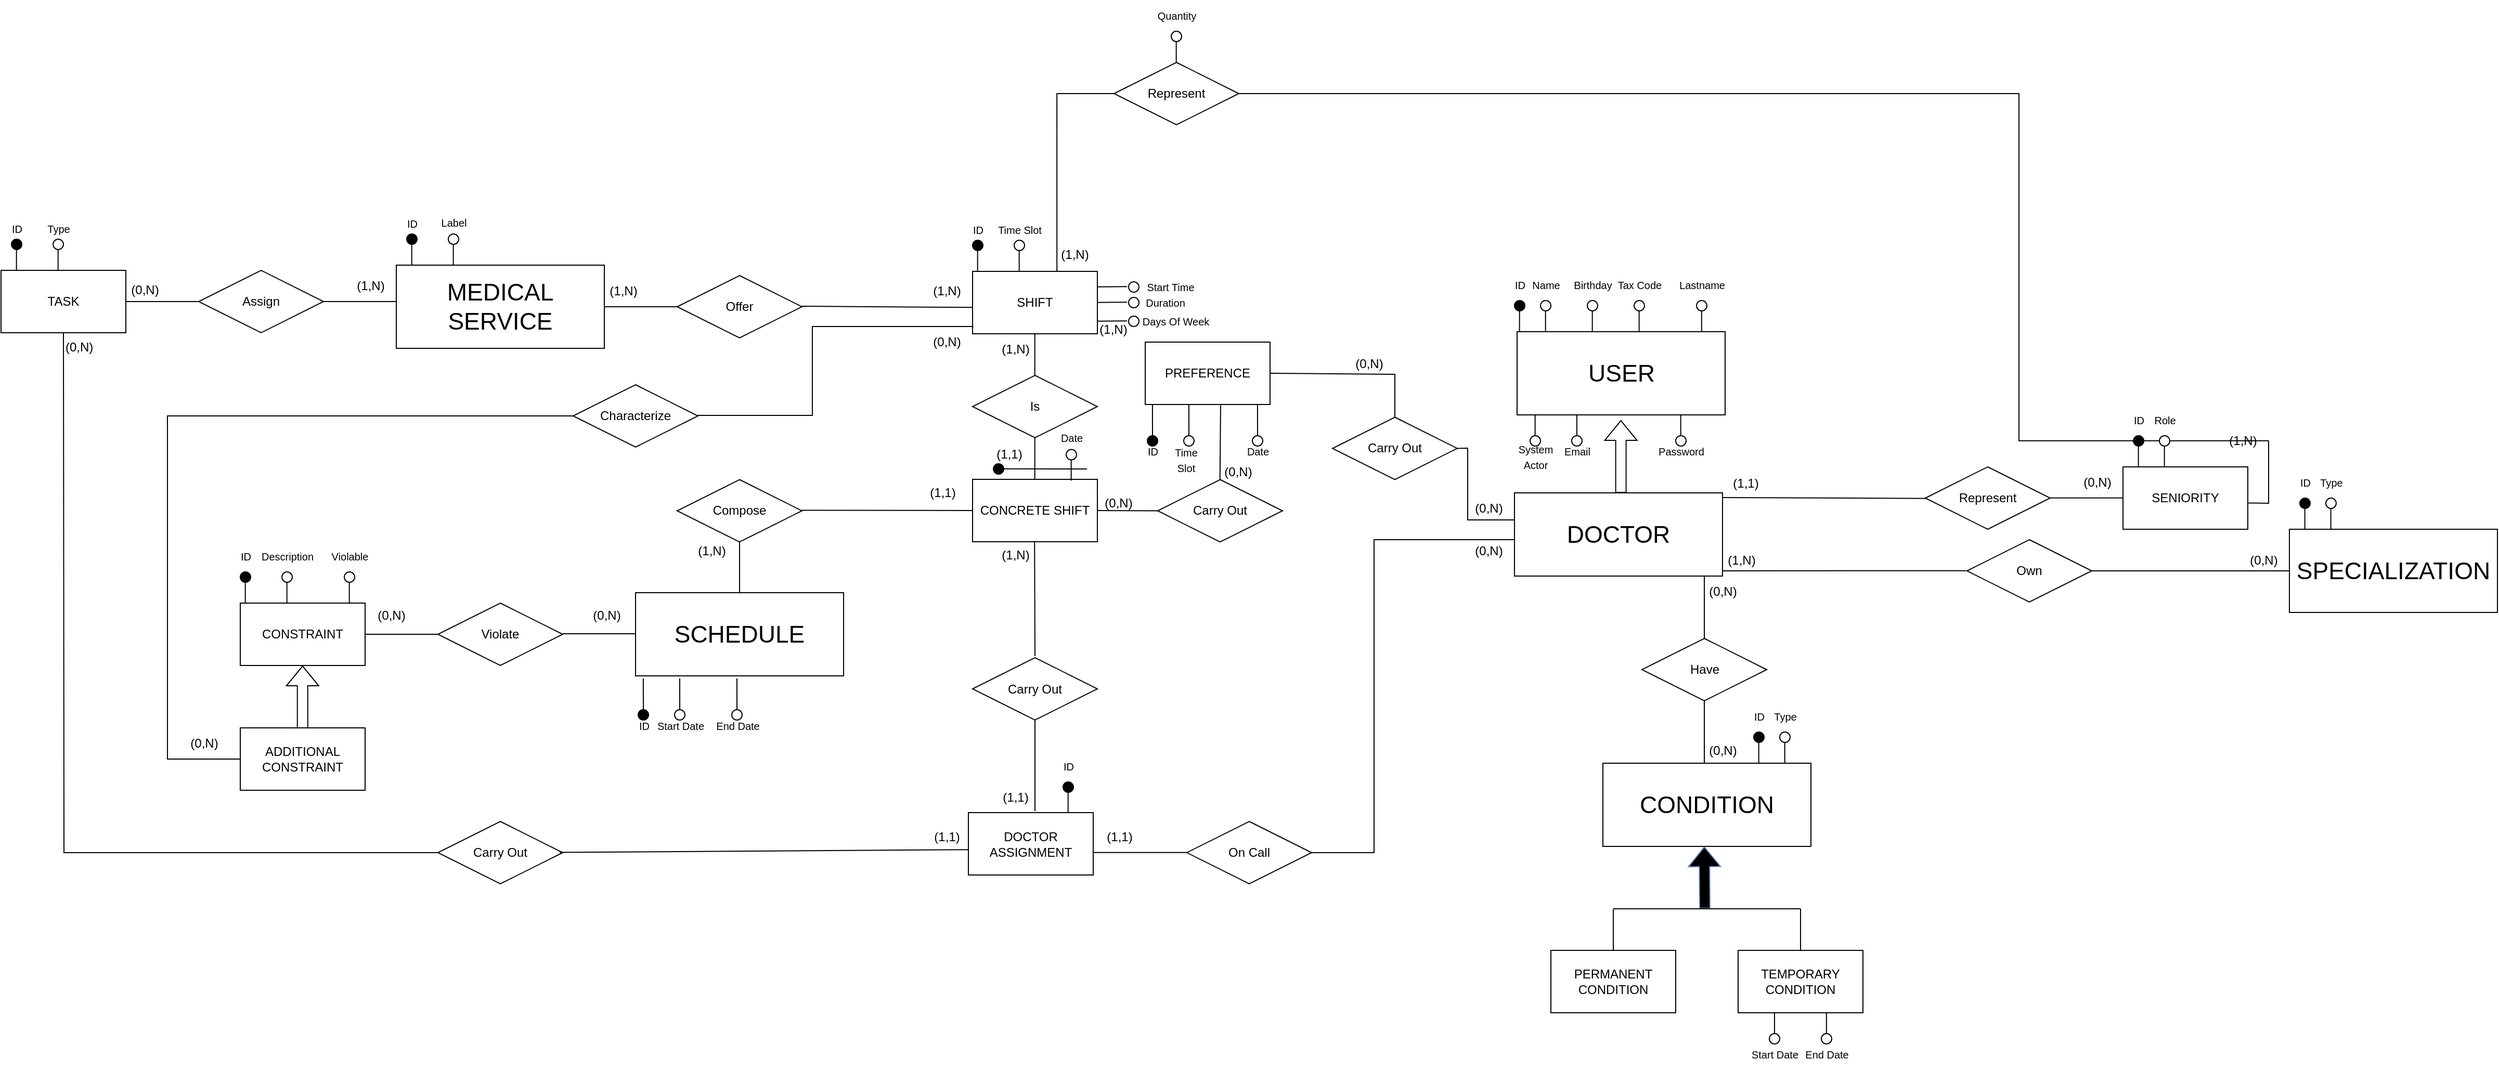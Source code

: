<mxfile version="22.1.11" type="device">
  <diagram id="R2lEEEUBdFMjLlhIrx00" name="Page-1">
    <mxGraphModel dx="2959" dy="664" grid="1" gridSize="10" guides="1" tooltips="1" connect="1" arrows="1" fold="1" page="1" pageScale="1" pageWidth="850" pageHeight="1100" math="0" shadow="0" extFonts="Permanent Marker^https://fonts.googleapis.com/css?family=Permanent+Marker">
      <root>
        <mxCell id="0" />
        <mxCell id="1" parent="0" />
        <mxCell id="GyqNB_QGZYDhcR1YfQ0c-1" value="&lt;font style=&quot;font-size: 23px;&quot;&gt;DOCTOR&lt;/font&gt;" style="whiteSpace=wrap;html=1;align=center;" parent="1" vertex="1">
          <mxGeometry x="-215" y="494" width="200" height="80" as="geometry" />
        </mxCell>
        <mxCell id="PNv33rmoJmEbJsV9aE_i-12" value="&lt;font style=&quot;font-size: 10px;&quot;&gt;Name&lt;br&gt;&lt;/font&gt;" style="text;html=1;align=center;verticalAlign=middle;resizable=0;points=[];autosize=1;strokeColor=none;fillColor=none;" parent="1" vertex="1">
          <mxGeometry x="-210" y="279" width="50" height="30" as="geometry" />
        </mxCell>
        <mxCell id="PNv33rmoJmEbJsV9aE_i-19" value="" style="shape=flexArrow;endArrow=classic;html=1;rounded=0;labelBackgroundColor=#000000;fillColor=#FFFFFF;strokeColor=#000000;" parent="1" edge="1">
          <mxGeometry width="50" height="50" relative="1" as="geometry">
            <mxPoint x="-112.7" y="494" as="sourcePoint" />
            <mxPoint x="-112.7" y="424" as="targetPoint" />
          </mxGeometry>
        </mxCell>
        <mxCell id="PNv33rmoJmEbJsV9aE_i-28" value="" style="endArrow=none;html=1;rounded=0;entryX=-0.006;entryY=0.498;entryDx=0;entryDy=0;entryPerimeter=0;" parent="1" target="PNv33rmoJmEbJsV9aE_i-29" edge="1">
          <mxGeometry width="50" height="50" relative="1" as="geometry">
            <mxPoint x="-15" y="568.95" as="sourcePoint" />
            <mxPoint x="50" y="568.95" as="targetPoint" />
          </mxGeometry>
        </mxCell>
        <mxCell id="PNv33rmoJmEbJsV9aE_i-29" value="Own" style="shape=rhombus;perimeter=rhombusPerimeter;whiteSpace=wrap;html=1;align=center;" parent="1" vertex="1">
          <mxGeometry x="220" y="539" width="120" height="60" as="geometry" />
        </mxCell>
        <mxCell id="PNv33rmoJmEbJsV9aE_i-30" value="" style="endArrow=none;html=1;rounded=0;" parent="1" edge="1">
          <mxGeometry width="50" height="50" relative="1" as="geometry">
            <mxPoint x="340" y="569" as="sourcePoint" />
            <mxPoint x="530" y="569" as="targetPoint" />
          </mxGeometry>
        </mxCell>
        <mxCell id="PNv33rmoJmEbJsV9aE_i-31" value="&lt;font style=&quot;font-size: 23px;&quot;&gt;SPECIALIZATION&lt;/font&gt;" style="whiteSpace=wrap;html=1;align=center;" parent="1" vertex="1">
          <mxGeometry x="530" y="529" width="200" height="80" as="geometry" />
        </mxCell>
        <mxCell id="PNv33rmoJmEbJsV9aE_i-32" value="(1,N)" style="text;html=1;align=center;verticalAlign=middle;resizable=0;points=[];autosize=1;strokeColor=none;fillColor=none;" parent="1" vertex="1">
          <mxGeometry x="-22.5" y="544" width="50" height="30" as="geometry" />
        </mxCell>
        <mxCell id="PNv33rmoJmEbJsV9aE_i-33" value="(0,N)" style="text;html=1;align=center;verticalAlign=middle;resizable=0;points=[];autosize=1;strokeColor=none;fillColor=none;" parent="1" vertex="1">
          <mxGeometry x="480" y="544" width="50" height="30" as="geometry" />
        </mxCell>
        <mxCell id="PNv33rmoJmEbJsV9aE_i-34" value="TASK" style="rounded=0;whiteSpace=wrap;html=1;" parent="1" vertex="1">
          <mxGeometry x="-1670" y="280" width="120" height="60" as="geometry" />
        </mxCell>
        <mxCell id="PNv33rmoJmEbJsV9aE_i-65" value="CONCRETE SHIFT" style="rounded=0;whiteSpace=wrap;html=1;" parent="1" vertex="1">
          <mxGeometry x="-736" y="481" width="120" height="60" as="geometry" />
        </mxCell>
        <mxCell id="PNv33rmoJmEbJsV9aE_i-66" value="&lt;font style=&quot;font-size: 23px;&quot;&gt;MEDICAL SERVICE&lt;/font&gt;" style="whiteSpace=wrap;html=1;align=center;" parent="1" vertex="1">
          <mxGeometry x="-1290" y="275" width="200" height="80" as="geometry" />
        </mxCell>
        <mxCell id="PNv33rmoJmEbJsV9aE_i-67" value="" style="endArrow=none;html=1;rounded=0;" parent="1" edge="1">
          <mxGeometry width="50" height="50" relative="1" as="geometry">
            <mxPoint x="-676.14" y="341" as="sourcePoint" />
            <mxPoint x="-676.14" y="381" as="targetPoint" />
          </mxGeometry>
        </mxCell>
        <mxCell id="PNv33rmoJmEbJsV9aE_i-68" value="Is" style="shape=rhombus;perimeter=rhombusPerimeter;whiteSpace=wrap;html=1;align=center;" parent="1" vertex="1">
          <mxGeometry x="-736" y="381" width="120" height="60" as="geometry" />
        </mxCell>
        <mxCell id="PNv33rmoJmEbJsV9aE_i-69" value="" style="endArrow=none;html=1;rounded=0;" parent="1" edge="1">
          <mxGeometry width="50" height="50" relative="1" as="geometry">
            <mxPoint x="-676.14" y="441" as="sourcePoint" />
            <mxPoint x="-676.14" y="481" as="targetPoint" />
          </mxGeometry>
        </mxCell>
        <mxCell id="PNv33rmoJmEbJsV9aE_i-70" value="" style="ellipse;whiteSpace=wrap;html=1;aspect=fixed;fillColor=#000000;" parent="1" vertex="1">
          <mxGeometry x="-716" y="466" width="10" height="10" as="geometry" />
        </mxCell>
        <mxCell id="PNv33rmoJmEbJsV9aE_i-71" value="" style="endArrow=none;html=1;rounded=0;" parent="1" edge="1">
          <mxGeometry width="50" height="50" relative="1" as="geometry">
            <mxPoint x="-706" y="470.88" as="sourcePoint" />
            <mxPoint x="-626" y="471" as="targetPoint" />
          </mxGeometry>
        </mxCell>
        <mxCell id="PNv33rmoJmEbJsV9aE_i-72" value="(1,N)" style="text;html=1;align=center;verticalAlign=middle;resizable=0;points=[];autosize=1;strokeColor=none;fillColor=none;" parent="1" vertex="1">
          <mxGeometry x="-720" y="341" width="50" height="30" as="geometry" />
        </mxCell>
        <mxCell id="PNv33rmoJmEbJsV9aE_i-73" value="(1,1)" style="text;html=1;align=center;verticalAlign=middle;resizable=0;points=[];autosize=1;strokeColor=none;fillColor=none;" parent="1" vertex="1">
          <mxGeometry x="-726" y="442.25" width="50" height="30" as="geometry" />
        </mxCell>
        <mxCell id="PNv33rmoJmEbJsV9aE_i-76" value="Offer" style="shape=rhombus;perimeter=rhombusPerimeter;whiteSpace=wrap;html=1;align=center;" parent="1" vertex="1">
          <mxGeometry x="-1020" y="285" width="120" height="60" as="geometry" />
        </mxCell>
        <mxCell id="PNv33rmoJmEbJsV9aE_i-80" value="SHIFT" style="rounded=0;whiteSpace=wrap;html=1;" parent="1" vertex="1">
          <mxGeometry x="-736" y="281" width="120" height="60" as="geometry" />
        </mxCell>
        <mxCell id="PNv33rmoJmEbJsV9aE_i-99" value="(1,N)" style="text;html=1;align=center;verticalAlign=middle;resizable=0;points=[];autosize=1;strokeColor=none;fillColor=none;" parent="1" vertex="1">
          <mxGeometry x="-663" y="250" width="50" height="30" as="geometry" />
        </mxCell>
        <mxCell id="A-pq6QIkf452v8GSobeY-7" value="" style="shape=flexArrow;endArrow=classic;html=1;rounded=0;labelBackgroundColor=#000000;fillColor=#000000;strokeColor=#6c8ebf;" parent="1" edge="1">
          <mxGeometry width="50" height="50" relative="1" as="geometry">
            <mxPoint x="-32" y="894" as="sourcePoint" />
            <mxPoint x="-32.5" y="834" as="targetPoint" />
          </mxGeometry>
        </mxCell>
        <mxCell id="A-pq6QIkf452v8GSobeY-8" value="" style="endArrow=none;html=1;rounded=0;" parent="1" edge="1">
          <mxGeometry width="50" height="50" relative="1" as="geometry">
            <mxPoint x="60" y="894" as="sourcePoint" />
            <mxPoint x="-120" y="894" as="targetPoint" />
          </mxGeometry>
        </mxCell>
        <mxCell id="A-pq6QIkf452v8GSobeY-9" value="" style="endArrow=none;html=1;rounded=0;" parent="1" edge="1">
          <mxGeometry width="50" height="50" relative="1" as="geometry">
            <mxPoint x="60" y="894" as="sourcePoint" />
            <mxPoint x="60" y="934" as="targetPoint" />
          </mxGeometry>
        </mxCell>
        <mxCell id="A-pq6QIkf452v8GSobeY-10" value="" style="endArrow=none;html=1;rounded=0;entryX=0;entryY=0.5;entryDx=0;entryDy=0;" parent="1" edge="1">
          <mxGeometry width="50" height="50" relative="1" as="geometry">
            <mxPoint x="-120" y="934" as="sourcePoint" />
            <mxPoint x="-120" y="894.33" as="targetPoint" />
          </mxGeometry>
        </mxCell>
        <mxCell id="A-pq6QIkf452v8GSobeY-11" value="PERMANENT CONDITION" style="rounded=0;whiteSpace=wrap;html=1;" parent="1" vertex="1">
          <mxGeometry x="-180" y="934" width="120" height="60" as="geometry" />
        </mxCell>
        <mxCell id="A-pq6QIkf452v8GSobeY-12" value="TEMPORARY CONDITION" style="rounded=0;whiteSpace=wrap;html=1;" parent="1" vertex="1">
          <mxGeometry y="934" width="120" height="60" as="geometry" />
        </mxCell>
        <mxCell id="A-pq6QIkf452v8GSobeY-13" value="" style="ellipse;whiteSpace=wrap;html=1;aspect=fixed;fillColor=#000000;" parent="1" vertex="1">
          <mxGeometry x="-736" y="251" width="10" height="10" as="geometry" />
        </mxCell>
        <mxCell id="A-pq6QIkf452v8GSobeY-14" value="" style="endArrow=none;html=1;rounded=0;" parent="1" edge="1">
          <mxGeometry width="50" height="50" relative="1" as="geometry">
            <mxPoint x="-731.17" y="281" as="sourcePoint" />
            <mxPoint x="-731.17" y="261" as="targetPoint" />
          </mxGeometry>
        </mxCell>
        <mxCell id="A-pq6QIkf452v8GSobeY-15" value="&lt;font style=&quot;font-size: 10px;&quot;&gt;ID&lt;/font&gt;" style="text;html=1;align=center;verticalAlign=middle;resizable=0;points=[];autosize=1;strokeColor=none;fillColor=none;" parent="1" vertex="1">
          <mxGeometry x="-746" y="226" width="30" height="30" as="geometry" />
        </mxCell>
        <mxCell id="A-pq6QIkf452v8GSobeY-16" value="" style="ellipse;whiteSpace=wrap;html=1;aspect=fixed;fillColor=#FFFFFF;" parent="1" vertex="1">
          <mxGeometry x="-696" y="251" width="10" height="10" as="geometry" />
        </mxCell>
        <mxCell id="A-pq6QIkf452v8GSobeY-17" value="" style="endArrow=none;html=1;rounded=0;" parent="1" edge="1">
          <mxGeometry width="50" height="50" relative="1" as="geometry">
            <mxPoint x="-691.17" y="281" as="sourcePoint" />
            <mxPoint x="-691.17" y="261" as="targetPoint" />
          </mxGeometry>
        </mxCell>
        <mxCell id="A-pq6QIkf452v8GSobeY-18" value="&lt;font style=&quot;font-size: 10px;&quot;&gt;Time Slot&lt;/font&gt;" style="text;html=1;align=center;verticalAlign=middle;resizable=0;points=[];autosize=1;strokeColor=none;fillColor=none;" parent="1" vertex="1">
          <mxGeometry x="-726" y="226" width="70" height="30" as="geometry" />
        </mxCell>
        <mxCell id="A-pq6QIkf452v8GSobeY-22" value="" style="ellipse;whiteSpace=wrap;html=1;aspect=fixed;fillColor=#FFFFFF;" parent="1" vertex="1">
          <mxGeometry x="-586" y="291" width="10" height="10" as="geometry" />
        </mxCell>
        <mxCell id="A-pq6QIkf452v8GSobeY-23" value="" style="endArrow=none;html=1;rounded=0;exitX=-0.14;exitY=0.464;exitDx=0;exitDy=0;exitPerimeter=0;" parent="1" source="A-pq6QIkf452v8GSobeY-22" edge="1">
          <mxGeometry width="50" height="50" relative="1" as="geometry">
            <mxPoint x="-591.17" y="295.92" as="sourcePoint" />
            <mxPoint x="-616" y="295.92" as="targetPoint" />
          </mxGeometry>
        </mxCell>
        <mxCell id="A-pq6QIkf452v8GSobeY-24" value="&lt;font style=&quot;font-size: 10px;&quot;&gt;Start Time&lt;/font&gt;" style="text;html=1;align=center;verticalAlign=middle;resizable=0;points=[];autosize=1;strokeColor=none;fillColor=none;" parent="1" vertex="1">
          <mxGeometry x="-581" y="281" width="70" height="30" as="geometry" />
        </mxCell>
        <mxCell id="A-pq6QIkf452v8GSobeY-25" value="" style="ellipse;whiteSpace=wrap;html=1;aspect=fixed;fillColor=#FFFFFF;" parent="1" vertex="1">
          <mxGeometry x="-586" y="306" width="10" height="10" as="geometry" />
        </mxCell>
        <mxCell id="A-pq6QIkf452v8GSobeY-26" value="" style="endArrow=none;html=1;rounded=0;exitX=-0.14;exitY=0.464;exitDx=0;exitDy=0;exitPerimeter=0;" parent="1" source="A-pq6QIkf452v8GSobeY-25" edge="1">
          <mxGeometry width="50" height="50" relative="1" as="geometry">
            <mxPoint x="-591.17" y="310.92" as="sourcePoint" />
            <mxPoint x="-616" y="310.92" as="targetPoint" />
          </mxGeometry>
        </mxCell>
        <mxCell id="A-pq6QIkf452v8GSobeY-27" value="&lt;font style=&quot;font-size: 10px;&quot;&gt;Duration&lt;/font&gt;" style="text;html=1;align=center;verticalAlign=middle;resizable=0;points=[];autosize=1;strokeColor=none;fillColor=none;" parent="1" vertex="1">
          <mxGeometry x="-581" y="296" width="60" height="30" as="geometry" />
        </mxCell>
        <mxCell id="A-pq6QIkf452v8GSobeY-31" value="Assign" style="shape=rhombus;perimeter=rhombusPerimeter;whiteSpace=wrap;html=1;align=center;" parent="1" vertex="1">
          <mxGeometry x="-1480" y="280" width="120" height="60" as="geometry" />
        </mxCell>
        <mxCell id="A-pq6QIkf452v8GSobeY-35" value="Represent" style="shape=rhombus;perimeter=rhombusPerimeter;whiteSpace=wrap;html=1;align=center;" parent="1" vertex="1">
          <mxGeometry x="180" y="469" width="120" height="60" as="geometry" />
        </mxCell>
        <mxCell id="A-pq6QIkf452v8GSobeY-36" value="" style="endArrow=none;html=1;rounded=0;" parent="1" edge="1">
          <mxGeometry width="50" height="50" relative="1" as="geometry">
            <mxPoint x="370" y="498.89" as="sourcePoint" />
            <mxPoint x="300" y="498.89" as="targetPoint" />
          </mxGeometry>
        </mxCell>
        <mxCell id="A-pq6QIkf452v8GSobeY-37" value="SENIORITY" style="rounded=0;whiteSpace=wrap;html=1;" parent="1" vertex="1">
          <mxGeometry x="370" y="469" width="120" height="60" as="geometry" />
        </mxCell>
        <mxCell id="A-pq6QIkf452v8GSobeY-38" value="(0,N)" style="text;html=1;align=center;verticalAlign=middle;resizable=0;points=[];autosize=1;strokeColor=none;fillColor=none;" parent="1" vertex="1">
          <mxGeometry x="320" y="469" width="50" height="30" as="geometry" />
        </mxCell>
        <mxCell id="A-pq6QIkf452v8GSobeY-48" value="Represent" style="shape=rhombus;perimeter=rhombusPerimeter;whiteSpace=wrap;html=1;align=center;" parent="1" vertex="1">
          <mxGeometry x="-600" y="80" width="120" height="60" as="geometry" />
        </mxCell>
        <mxCell id="A-pq6QIkf452v8GSobeY-50" value="" style="endArrow=none;html=1;rounded=0;edgeStyle=orthogonalEdgeStyle;entryX=1;entryY=0.5;entryDx=0;entryDy=0;exitX=1.005;exitY=0.495;exitDx=0;exitDy=0;exitPerimeter=0;" parent="1" source="gHW1C3FPwp_I2h7TOFUt-7" edge="1">
          <mxGeometry width="50" height="50" relative="1" as="geometry">
            <mxPoint x="250.6" y="479.7" as="sourcePoint" />
            <mxPoint x="-480" y="110.01" as="targetPoint" />
            <Array as="points">
              <mxPoint x="270" y="110" />
            </Array>
          </mxGeometry>
        </mxCell>
        <mxCell id="A-pq6QIkf452v8GSobeY-52" value="(1,N)" style="text;html=1;align=center;verticalAlign=middle;resizable=0;points=[];autosize=1;strokeColor=none;fillColor=none;" parent="1" vertex="1">
          <mxGeometry x="-786" y="285" width="50" height="30" as="geometry" />
        </mxCell>
        <mxCell id="A-pq6QIkf452v8GSobeY-53" value="" style="ellipse;whiteSpace=wrap;html=1;aspect=fixed;fillColor=#FFFFFF;" parent="1" vertex="1">
          <mxGeometry x="-545" y="50" width="10" height="10" as="geometry" />
        </mxCell>
        <mxCell id="A-pq6QIkf452v8GSobeY-54" value="" style="endArrow=none;html=1;rounded=0;" parent="1" edge="1">
          <mxGeometry width="50" height="50" relative="1" as="geometry">
            <mxPoint x="-540.17" y="80" as="sourcePoint" />
            <mxPoint x="-540.17" y="60" as="targetPoint" />
          </mxGeometry>
        </mxCell>
        <mxCell id="A-pq6QIkf452v8GSobeY-55" value="&lt;span style=&quot;font-size: 10px;&quot;&gt;Quantity&lt;/span&gt;" style="text;html=1;align=center;verticalAlign=middle;resizable=0;points=[];autosize=1;strokeColor=none;fillColor=none;" parent="1" vertex="1">
          <mxGeometry x="-570" y="20" width="60" height="30" as="geometry" />
        </mxCell>
        <mxCell id="A-pq6QIkf452v8GSobeY-56" value="" style="ellipse;whiteSpace=wrap;html=1;aspect=fixed;fillColor=#FFFFFF;" parent="1" vertex="1">
          <mxGeometry x="-586" y="324" width="10" height="10" as="geometry" />
        </mxCell>
        <mxCell id="A-pq6QIkf452v8GSobeY-57" value="" style="endArrow=none;html=1;rounded=0;exitX=-0.14;exitY=0.464;exitDx=0;exitDy=0;exitPerimeter=0;" parent="1" source="A-pq6QIkf452v8GSobeY-56" edge="1">
          <mxGeometry width="50" height="50" relative="1" as="geometry">
            <mxPoint x="-591.17" y="328.92" as="sourcePoint" />
            <mxPoint x="-616" y="328.92" as="targetPoint" />
          </mxGeometry>
        </mxCell>
        <mxCell id="A-pq6QIkf452v8GSobeY-58" value="&lt;font style=&quot;font-size: 10px;&quot;&gt;Days Of Week&lt;/font&gt;" style="text;html=1;align=center;verticalAlign=middle;resizable=0;points=[];autosize=1;strokeColor=none;fillColor=none;" parent="1" vertex="1">
          <mxGeometry x="-586" y="314" width="90" height="30" as="geometry" />
        </mxCell>
        <mxCell id="A-pq6QIkf452v8GSobeY-73" value="&lt;font style=&quot;font-size: 23px;&quot;&gt;CONDITION&lt;/font&gt;" style="whiteSpace=wrap;html=1;align=center;" parent="1" vertex="1">
          <mxGeometry x="-130" y="754" width="200" height="80" as="geometry" />
        </mxCell>
        <mxCell id="A-pq6QIkf452v8GSobeY-75" value="" style="ellipse;whiteSpace=wrap;html=1;aspect=fixed;fillColor=#FFFFFF;" parent="1" vertex="1">
          <mxGeometry x="30" y="1014" width="10" height="10" as="geometry" />
        </mxCell>
        <mxCell id="A-pq6QIkf452v8GSobeY-76" value="" style="endArrow=none;html=1;rounded=0;" parent="1" edge="1">
          <mxGeometry width="50" height="50" relative="1" as="geometry">
            <mxPoint x="35.0" y="1014" as="sourcePoint" />
            <mxPoint x="35.0" y="994" as="targetPoint" />
          </mxGeometry>
        </mxCell>
        <mxCell id="A-pq6QIkf452v8GSobeY-77" value="&lt;font style=&quot;font-size: 10px;&quot;&gt;Start Date&lt;/font&gt;" style="text;html=1;align=center;verticalAlign=middle;resizable=0;points=[];autosize=1;strokeColor=none;fillColor=none;" parent="1" vertex="1">
          <mxGeometry y="1019" width="70" height="30" as="geometry" />
        </mxCell>
        <mxCell id="A-pq6QIkf452v8GSobeY-78" value="" style="ellipse;whiteSpace=wrap;html=1;aspect=fixed;fillColor=#FFFFFF;" parent="1" vertex="1">
          <mxGeometry x="80" y="1014" width="10" height="10" as="geometry" />
        </mxCell>
        <mxCell id="A-pq6QIkf452v8GSobeY-79" value="" style="endArrow=none;html=1;rounded=0;" parent="1" edge="1">
          <mxGeometry width="50" height="50" relative="1" as="geometry">
            <mxPoint x="84.92" y="1014" as="sourcePoint" />
            <mxPoint x="84.92" y="994" as="targetPoint" />
          </mxGeometry>
        </mxCell>
        <mxCell id="A-pq6QIkf452v8GSobeY-80" value="&lt;span style=&quot;font-size: 10px;&quot;&gt;End Date&lt;br&gt;&lt;/span&gt;" style="text;html=1;align=center;verticalAlign=middle;resizable=0;points=[];autosize=1;strokeColor=none;fillColor=none;" parent="1" vertex="1">
          <mxGeometry x="50" y="1019" width="70" height="30" as="geometry" />
        </mxCell>
        <mxCell id="HNxKLIjDbpaVr-Jhb6Nx-2" value="&lt;font style=&quot;font-size: 23px;&quot;&gt;USER&lt;/font&gt;" style="whiteSpace=wrap;html=1;align=center;" parent="1" vertex="1">
          <mxGeometry x="-212.5" y="339" width="200" height="80" as="geometry" />
        </mxCell>
        <mxCell id="HNxKLIjDbpaVr-Jhb6Nx-3" value="" style="ellipse;whiteSpace=wrap;html=1;aspect=fixed;fillColor=#000000;" parent="1" vertex="1">
          <mxGeometry x="-215" y="309" width="10" height="10" as="geometry" />
        </mxCell>
        <mxCell id="HNxKLIjDbpaVr-Jhb6Nx-4" value="" style="endArrow=none;html=1;rounded=0;" parent="1" edge="1">
          <mxGeometry width="50" height="50" relative="1" as="geometry">
            <mxPoint x="-210.17" y="339" as="sourcePoint" />
            <mxPoint x="-210.17" y="319" as="targetPoint" />
          </mxGeometry>
        </mxCell>
        <mxCell id="HNxKLIjDbpaVr-Jhb6Nx-5" value="" style="ellipse;whiteSpace=wrap;html=1;aspect=fixed;fillColor=#FFFFFF;" parent="1" vertex="1">
          <mxGeometry x="-190" y="309" width="10" height="10" as="geometry" />
        </mxCell>
        <mxCell id="HNxKLIjDbpaVr-Jhb6Nx-6" value="" style="endArrow=none;html=1;rounded=0;" parent="1" edge="1">
          <mxGeometry width="50" height="50" relative="1" as="geometry">
            <mxPoint x="-185.17" y="339" as="sourcePoint" />
            <mxPoint x="-185.17" y="319" as="targetPoint" />
          </mxGeometry>
        </mxCell>
        <mxCell id="HNxKLIjDbpaVr-Jhb6Nx-7" value="" style="ellipse;whiteSpace=wrap;html=1;aspect=fixed;fillColor=#FFFFFF;" parent="1" vertex="1">
          <mxGeometry x="-40" y="309" width="10" height="10" as="geometry" />
        </mxCell>
        <mxCell id="HNxKLIjDbpaVr-Jhb6Nx-8" value="" style="endArrow=none;html=1;rounded=0;" parent="1" edge="1">
          <mxGeometry width="50" height="50" relative="1" as="geometry">
            <mxPoint x="-35.08" y="339" as="sourcePoint" />
            <mxPoint x="-35.08" y="319" as="targetPoint" />
          </mxGeometry>
        </mxCell>
        <mxCell id="HNxKLIjDbpaVr-Jhb6Nx-9" value="&lt;font style=&quot;font-size: 10px;&quot;&gt;ID&lt;/font&gt;" style="text;html=1;align=center;verticalAlign=middle;resizable=0;points=[];autosize=1;strokeColor=none;fillColor=none;" parent="1" vertex="1">
          <mxGeometry x="-225" y="279" width="30" height="30" as="geometry" />
        </mxCell>
        <mxCell id="HNxKLIjDbpaVr-Jhb6Nx-11" value="&lt;font style=&quot;font-size: 10px;&quot;&gt;Lastname&lt;/font&gt;" style="text;html=1;align=center;verticalAlign=middle;resizable=0;points=[];autosize=1;strokeColor=none;fillColor=none;" parent="1" vertex="1">
          <mxGeometry x="-70" y="279" width="70" height="30" as="geometry" />
        </mxCell>
        <mxCell id="HNxKLIjDbpaVr-Jhb6Nx-12" value="" style="ellipse;whiteSpace=wrap;html=1;aspect=fixed;fillColor=#FFFFFF;" parent="1" vertex="1">
          <mxGeometry x="-145" y="309" width="10" height="10" as="geometry" />
        </mxCell>
        <mxCell id="HNxKLIjDbpaVr-Jhb6Nx-13" value="" style="endArrow=none;html=1;rounded=0;" parent="1" edge="1">
          <mxGeometry width="50" height="50" relative="1" as="geometry">
            <mxPoint x="-140.17" y="339" as="sourcePoint" />
            <mxPoint x="-140.17" y="319" as="targetPoint" />
          </mxGeometry>
        </mxCell>
        <mxCell id="HNxKLIjDbpaVr-Jhb6Nx-14" value="&lt;span style=&quot;font-size: 10px;&quot;&gt;Birthday&lt;br&gt;&lt;/span&gt;" style="text;html=1;align=center;verticalAlign=middle;resizable=0;points=[];autosize=1;strokeColor=none;fillColor=none;" parent="1" vertex="1">
          <mxGeometry x="-170" y="279" width="60" height="30" as="geometry" />
        </mxCell>
        <mxCell id="HNxKLIjDbpaVr-Jhb6Nx-15" value="" style="ellipse;whiteSpace=wrap;html=1;aspect=fixed;fillColor=#FFFFFF;" parent="1" vertex="1">
          <mxGeometry x="-100" y="309" width="10" height="10" as="geometry" />
        </mxCell>
        <mxCell id="HNxKLIjDbpaVr-Jhb6Nx-16" value="" style="endArrow=none;html=1;rounded=0;" parent="1" edge="1">
          <mxGeometry width="50" height="50" relative="1" as="geometry">
            <mxPoint x="-95.17" y="339" as="sourcePoint" />
            <mxPoint x="-95.17" y="319" as="targetPoint" />
          </mxGeometry>
        </mxCell>
        <mxCell id="HNxKLIjDbpaVr-Jhb6Nx-17" value="&lt;font style=&quot;font-size: 10px;&quot;&gt;Tax Code&lt;br&gt;&lt;/font&gt;" style="text;html=1;align=center;verticalAlign=middle;resizable=0;points=[];autosize=1;strokeColor=none;fillColor=none;" parent="1" vertex="1">
          <mxGeometry x="-130" y="279" width="70" height="30" as="geometry" />
        </mxCell>
        <mxCell id="HNxKLIjDbpaVr-Jhb6Nx-18" value="" style="ellipse;whiteSpace=wrap;html=1;aspect=fixed;fillColor=#FFFFFF;" parent="1" vertex="1">
          <mxGeometry x="-200" y="439" width="10" height="10" as="geometry" />
        </mxCell>
        <mxCell id="HNxKLIjDbpaVr-Jhb6Nx-19" value="" style="endArrow=none;html=1;rounded=0;" parent="1" edge="1">
          <mxGeometry width="50" height="50" relative="1" as="geometry">
            <mxPoint x="-195.17" y="439" as="sourcePoint" />
            <mxPoint x="-195.17" y="419" as="targetPoint" />
          </mxGeometry>
        </mxCell>
        <mxCell id="HNxKLIjDbpaVr-Jhb6Nx-20" value="&lt;font style=&quot;font-size: 10px;&quot;&gt;System&lt;br&gt;Actor&lt;br&gt;&lt;/font&gt;" style="text;html=1;align=center;verticalAlign=middle;resizable=0;points=[];autosize=1;strokeColor=none;fillColor=none;" parent="1" vertex="1">
          <mxGeometry x="-225" y="439" width="60" height="40" as="geometry" />
        </mxCell>
        <mxCell id="HNxKLIjDbpaVr-Jhb6Nx-21" value="" style="ellipse;whiteSpace=wrap;html=1;aspect=fixed;fillColor=#FFFFFF;" parent="1" vertex="1">
          <mxGeometry x="-160" y="439" width="10" height="10" as="geometry" />
        </mxCell>
        <mxCell id="HNxKLIjDbpaVr-Jhb6Nx-22" value="" style="endArrow=none;html=1;rounded=0;" parent="1" edge="1">
          <mxGeometry width="50" height="50" relative="1" as="geometry">
            <mxPoint x="-155.04" y="439" as="sourcePoint" />
            <mxPoint x="-155.04" y="419" as="targetPoint" />
          </mxGeometry>
        </mxCell>
        <mxCell id="HNxKLIjDbpaVr-Jhb6Nx-23" value="&lt;font style=&quot;font-size: 10px;&quot;&gt;Email&lt;br&gt;&lt;/font&gt;" style="text;html=1;align=center;verticalAlign=middle;resizable=0;points=[];autosize=1;strokeColor=none;fillColor=none;" parent="1" vertex="1">
          <mxGeometry x="-180" y="439" width="50" height="30" as="geometry" />
        </mxCell>
        <mxCell id="HNxKLIjDbpaVr-Jhb6Nx-24" value="" style="ellipse;whiteSpace=wrap;html=1;aspect=fixed;fillColor=#FFFFFF;" parent="1" vertex="1">
          <mxGeometry x="-60" y="439" width="10" height="10" as="geometry" />
        </mxCell>
        <mxCell id="HNxKLIjDbpaVr-Jhb6Nx-25" value="" style="endArrow=none;html=1;rounded=0;" parent="1" edge="1">
          <mxGeometry width="50" height="50" relative="1" as="geometry">
            <mxPoint x="-55.17" y="439" as="sourcePoint" />
            <mxPoint x="-55.17" y="419" as="targetPoint" />
          </mxGeometry>
        </mxCell>
        <mxCell id="HNxKLIjDbpaVr-Jhb6Nx-26" value="&lt;font style=&quot;font-size: 10px;&quot;&gt;Password&lt;br&gt;&lt;/font&gt;" style="text;html=1;align=center;verticalAlign=middle;resizable=0;points=[];autosize=1;strokeColor=none;fillColor=none;" parent="1" vertex="1">
          <mxGeometry x="-90" y="439" width="70" height="30" as="geometry" />
        </mxCell>
        <mxCell id="HNxKLIjDbpaVr-Jhb6Nx-40" value="" style="ellipse;whiteSpace=wrap;html=1;aspect=fixed;fillColor=#000000;" parent="1" vertex="1">
          <mxGeometry x="15" y="724" width="10" height="10" as="geometry" />
        </mxCell>
        <mxCell id="HNxKLIjDbpaVr-Jhb6Nx-41" value="" style="endArrow=none;html=1;rounded=0;" parent="1" edge="1">
          <mxGeometry width="50" height="50" relative="1" as="geometry">
            <mxPoint x="19.83" y="754" as="sourcePoint" />
            <mxPoint x="19.83" y="734" as="targetPoint" />
          </mxGeometry>
        </mxCell>
        <mxCell id="HNxKLIjDbpaVr-Jhb6Nx-42" value="" style="ellipse;whiteSpace=wrap;html=1;aspect=fixed;fillColor=#FFFFFF;" parent="1" vertex="1">
          <mxGeometry x="40" y="724" width="10" height="10" as="geometry" />
        </mxCell>
        <mxCell id="HNxKLIjDbpaVr-Jhb6Nx-43" value="" style="endArrow=none;html=1;rounded=0;" parent="1" edge="1">
          <mxGeometry width="50" height="50" relative="1" as="geometry">
            <mxPoint x="44.83" y="754" as="sourcePoint" />
            <mxPoint x="44.83" y="734" as="targetPoint" />
          </mxGeometry>
        </mxCell>
        <mxCell id="HNxKLIjDbpaVr-Jhb6Nx-44" value="&lt;font style=&quot;font-size: 10px;&quot;&gt;ID&lt;/font&gt;" style="text;html=1;align=center;verticalAlign=middle;resizable=0;points=[];autosize=1;strokeColor=none;fillColor=none;" parent="1" vertex="1">
          <mxGeometry x="5" y="694" width="30" height="30" as="geometry" />
        </mxCell>
        <mxCell id="HNxKLIjDbpaVr-Jhb6Nx-45" value="&lt;font style=&quot;font-size: 10px;&quot;&gt;Type&lt;/font&gt;" style="text;html=1;align=center;verticalAlign=middle;resizable=0;points=[];autosize=1;strokeColor=none;fillColor=none;" parent="1" vertex="1">
          <mxGeometry x="20" y="694" width="50" height="30" as="geometry" />
        </mxCell>
        <mxCell id="HNxKLIjDbpaVr-Jhb6Nx-56" value="CONSTRAINT" style="rounded=0;whiteSpace=wrap;html=1;" parent="1" vertex="1">
          <mxGeometry x="-1440" y="600" width="120" height="60" as="geometry" />
        </mxCell>
        <mxCell id="HNxKLIjDbpaVr-Jhb6Nx-57" value="&lt;font style=&quot;font-size: 23px;&quot;&gt;SCHEDULE&lt;/font&gt;" style="whiteSpace=wrap;html=1;align=center;" parent="1" vertex="1">
          <mxGeometry x="-1060" y="590" width="200" height="80" as="geometry" />
        </mxCell>
        <mxCell id="HNxKLIjDbpaVr-Jhb6Nx-60" value="" style="shape=flexArrow;endArrow=classic;html=1;rounded=0;labelBackgroundColor=#000000;fillColor=#FFFFFF;strokeColor=#000000;" parent="1" edge="1">
          <mxGeometry width="50" height="50" relative="1" as="geometry">
            <mxPoint x="-1380.12" y="725.08" as="sourcePoint" />
            <mxPoint x="-1380.12" y="660" as="targetPoint" />
          </mxGeometry>
        </mxCell>
        <mxCell id="HNxKLIjDbpaVr-Jhb6Nx-61" value="" style="endArrow=none;html=1;rounded=0;edgeStyle=orthogonalEdgeStyle;exitX=0.676;exitY=-0.001;exitDx=0;exitDy=0;exitPerimeter=0;" parent="1" source="PNv33rmoJmEbJsV9aE_i-80" edge="1">
          <mxGeometry width="50" height="50" relative="1" as="geometry">
            <mxPoint x="-760" y="110" as="sourcePoint" />
            <mxPoint x="-600" y="110" as="targetPoint" />
            <Array as="points">
              <mxPoint x="-655" y="110" />
            </Array>
          </mxGeometry>
        </mxCell>
        <mxCell id="HNxKLIjDbpaVr-Jhb6Nx-63" value="ADDITIONAL CONSTRAINT" style="rounded=0;whiteSpace=wrap;html=1;" parent="1" vertex="1">
          <mxGeometry x="-1440" y="720" width="120" height="60" as="geometry" />
        </mxCell>
        <mxCell id="HNxKLIjDbpaVr-Jhb6Nx-71" value="" style="endArrow=none;html=1;rounded=0;exitX=1;exitY=0.5;exitDx=0;exitDy=0;entryX=-0.004;entryY=0.578;entryDx=0;entryDy=0;entryPerimeter=0;" parent="1" target="PNv33rmoJmEbJsV9aE_i-80" edge="1">
          <mxGeometry width="50" height="50" relative="1" as="geometry">
            <mxPoint x="-900" y="314.52" as="sourcePoint" />
            <mxPoint x="-830" y="314.52" as="targetPoint" />
          </mxGeometry>
        </mxCell>
        <mxCell id="HNxKLIjDbpaVr-Jhb6Nx-72" value="" style="endArrow=none;html=1;rounded=0;exitX=1;exitY=0.5;exitDx=0;exitDy=0;entryX=0;entryY=0.5;entryDx=0;entryDy=0;" parent="1" edge="1">
          <mxGeometry width="50" height="50" relative="1" as="geometry">
            <mxPoint x="-1090" y="315" as="sourcePoint" />
            <mxPoint x="-1020" y="315" as="targetPoint" />
          </mxGeometry>
        </mxCell>
        <mxCell id="HNxKLIjDbpaVr-Jhb6Nx-73" value="" style="endArrow=none;html=1;rounded=0;exitX=1;exitY=0.5;exitDx=0;exitDy=0;entryX=0;entryY=0.5;entryDx=0;entryDy=0;" parent="1" edge="1">
          <mxGeometry width="50" height="50" relative="1" as="geometry">
            <mxPoint x="-1360" y="310" as="sourcePoint" />
            <mxPoint x="-1290" y="310" as="targetPoint" />
          </mxGeometry>
        </mxCell>
        <mxCell id="HNxKLIjDbpaVr-Jhb6Nx-74" value="" style="endArrow=none;html=1;rounded=0;exitX=1;exitY=0.5;exitDx=0;exitDy=0;entryX=0;entryY=0.5;entryDx=0;entryDy=0;" parent="1" edge="1">
          <mxGeometry width="50" height="50" relative="1" as="geometry">
            <mxPoint x="-1550" y="310" as="sourcePoint" />
            <mxPoint x="-1480" y="310" as="targetPoint" />
          </mxGeometry>
        </mxCell>
        <mxCell id="HNxKLIjDbpaVr-Jhb6Nx-81" value="Compose" style="shape=rhombus;perimeter=rhombusPerimeter;whiteSpace=wrap;html=1;align=center;" parent="1" vertex="1">
          <mxGeometry x="-1020" y="481.25" width="120" height="60" as="geometry" />
        </mxCell>
        <mxCell id="HNxKLIjDbpaVr-Jhb6Nx-83" value="" style="endArrow=none;html=1;rounded=0;exitX=1;exitY=0.5;exitDx=0;exitDy=0;entryX=0;entryY=0.5;entryDx=0;entryDy=0;" parent="1" target="PNv33rmoJmEbJsV9aE_i-65" edge="1">
          <mxGeometry width="50" height="50" relative="1" as="geometry">
            <mxPoint x="-900" y="510.77" as="sourcePoint" />
            <mxPoint x="-830" y="510.77" as="targetPoint" />
          </mxGeometry>
        </mxCell>
        <mxCell id="HNxKLIjDbpaVr-Jhb6Nx-84" value="" style="endArrow=none;html=1;rounded=0;entryX=0;entryY=0.5;entryDx=0;entryDy=0;" parent="1" edge="1">
          <mxGeometry width="50" height="50" relative="1" as="geometry">
            <mxPoint x="-960" y="590" as="sourcePoint" />
            <mxPoint x="-960" y="541.25" as="targetPoint" />
          </mxGeometry>
        </mxCell>
        <mxCell id="HNxKLIjDbpaVr-Jhb6Nx-85" value="Violate" style="shape=rhombus;perimeter=rhombusPerimeter;whiteSpace=wrap;html=1;align=center;" parent="1" vertex="1">
          <mxGeometry x="-1250" y="600" width="120" height="60" as="geometry" />
        </mxCell>
        <mxCell id="HNxKLIjDbpaVr-Jhb6Nx-86" value="" style="endArrow=none;html=1;rounded=0;exitX=1;exitY=0.5;exitDx=0;exitDy=0;entryX=0;entryY=0.5;entryDx=0;entryDy=0;" parent="1" edge="1">
          <mxGeometry width="50" height="50" relative="1" as="geometry">
            <mxPoint x="-1130" y="629.52" as="sourcePoint" />
            <mxPoint x="-1060" y="629.52" as="targetPoint" />
          </mxGeometry>
        </mxCell>
        <mxCell id="HNxKLIjDbpaVr-Jhb6Nx-87" value="" style="endArrow=none;html=1;rounded=0;exitX=1;exitY=0.5;exitDx=0;exitDy=0;entryX=0;entryY=0.5;entryDx=0;entryDy=0;" parent="1" edge="1">
          <mxGeometry width="50" height="50" relative="1" as="geometry">
            <mxPoint x="-1320" y="630" as="sourcePoint" />
            <mxPoint x="-1250" y="630" as="targetPoint" />
          </mxGeometry>
        </mxCell>
        <mxCell id="HNxKLIjDbpaVr-Jhb6Nx-88" value="Characterize" style="shape=rhombus;perimeter=rhombusPerimeter;whiteSpace=wrap;html=1;align=center;" parent="1" vertex="1">
          <mxGeometry x="-1120" y="390" width="120" height="60" as="geometry" />
        </mxCell>
        <mxCell id="HNxKLIjDbpaVr-Jhb6Nx-89" value="" style="endArrow=none;html=1;rounded=0;exitX=1;exitY=0.5;exitDx=0;exitDy=0;entryX=0.002;entryY=0.905;entryDx=0;entryDy=0;edgeStyle=orthogonalEdgeStyle;entryPerimeter=0;" parent="1" target="PNv33rmoJmEbJsV9aE_i-80" edge="1">
          <mxGeometry width="50" height="50" relative="1" as="geometry">
            <mxPoint x="-1000" y="419.52" as="sourcePoint" />
            <mxPoint x="-930" y="419.52" as="targetPoint" />
            <Array as="points">
              <mxPoint x="-890" y="420" />
              <mxPoint x="-890" y="334" />
            </Array>
          </mxGeometry>
        </mxCell>
        <mxCell id="HNxKLIjDbpaVr-Jhb6Nx-90" value="" style="endArrow=none;html=1;rounded=0;exitX=0;exitY=0.5;exitDx=0;exitDy=0;entryX=0;entryY=0.5;entryDx=0;entryDy=0;edgeStyle=orthogonalEdgeStyle;" parent="1" source="HNxKLIjDbpaVr-Jhb6Nx-63" edge="1">
          <mxGeometry width="50" height="50" relative="1" as="geometry">
            <mxPoint x="-1190" y="420" as="sourcePoint" />
            <mxPoint x="-1120" y="420" as="targetPoint" />
            <Array as="points">
              <mxPoint x="-1510" y="750" />
              <mxPoint x="-1510" y="420" />
            </Array>
          </mxGeometry>
        </mxCell>
        <mxCell id="HNxKLIjDbpaVr-Jhb6Nx-96" value="" style="ellipse;whiteSpace=wrap;html=1;aspect=fixed;fillColor=#000000;" parent="1" vertex="1">
          <mxGeometry x="-568" y="439" width="10" height="10" as="geometry" />
        </mxCell>
        <mxCell id="HNxKLIjDbpaVr-Jhb6Nx-97" value="" style="endArrow=none;html=1;rounded=0;" parent="1" edge="1">
          <mxGeometry width="50" height="50" relative="1" as="geometry">
            <mxPoint x="-563" y="439" as="sourcePoint" />
            <mxPoint x="-563.04" y="409" as="targetPoint" />
          </mxGeometry>
        </mxCell>
        <mxCell id="HNxKLIjDbpaVr-Jhb6Nx-98" value="&lt;font style=&quot;font-size: 10px;&quot;&gt;ID&lt;/font&gt;" style="text;html=1;align=center;verticalAlign=middle;resizable=0;points=[];autosize=1;strokeColor=none;fillColor=none;" parent="1" vertex="1">
          <mxGeometry x="-578" y="439" width="30" height="30" as="geometry" />
        </mxCell>
        <mxCell id="HNxKLIjDbpaVr-Jhb6Nx-99" value="" style="ellipse;whiteSpace=wrap;html=1;aspect=fixed;fillColor=#FFFFFF;" parent="1" vertex="1">
          <mxGeometry x="-533" y="439" width="10" height="10" as="geometry" />
        </mxCell>
        <mxCell id="HNxKLIjDbpaVr-Jhb6Nx-100" value="&lt;font style=&quot;font-size: 10px;&quot;&gt;Time&lt;br&gt;Slot&lt;/font&gt;" style="text;html=1;align=center;verticalAlign=middle;resizable=0;points=[];autosize=1;strokeColor=none;fillColor=none;" parent="1" vertex="1">
          <mxGeometry x="-556" y="442.25" width="50" height="40" as="geometry" />
        </mxCell>
        <mxCell id="HNxKLIjDbpaVr-Jhb6Nx-101" value="" style="endArrow=none;html=1;rounded=0;" parent="1" edge="1">
          <mxGeometry width="50" height="50" relative="1" as="geometry">
            <mxPoint x="-528" y="439" as="sourcePoint" />
            <mxPoint x="-528.04" y="409" as="targetPoint" />
          </mxGeometry>
        </mxCell>
        <mxCell id="HNxKLIjDbpaVr-Jhb6Nx-102" value="" style="ellipse;whiteSpace=wrap;html=1;aspect=fixed;fillColor=#FFFFFF;" parent="1" vertex="1">
          <mxGeometry x="-467" y="439" width="10" height="10" as="geometry" />
        </mxCell>
        <mxCell id="HNxKLIjDbpaVr-Jhb6Nx-103" value="" style="endArrow=none;html=1;rounded=0;" parent="1" edge="1">
          <mxGeometry width="50" height="50" relative="1" as="geometry">
            <mxPoint x="-462" y="439" as="sourcePoint" />
            <mxPoint x="-462.04" y="409" as="targetPoint" />
          </mxGeometry>
        </mxCell>
        <mxCell id="HNxKLIjDbpaVr-Jhb6Nx-104" value="&lt;font style=&quot;font-size: 10px;&quot;&gt;Date&lt;/font&gt;" style="text;html=1;align=center;verticalAlign=middle;resizable=0;points=[];autosize=1;strokeColor=none;fillColor=none;" parent="1" vertex="1">
          <mxGeometry x="-482" y="439" width="40" height="30" as="geometry" />
        </mxCell>
        <mxCell id="EmbIB9WHDej4bq0ra2Ar-1" value="" style="endArrow=none;html=1;rounded=0;entryX=0.008;entryY=0.506;entryDx=0;entryDy=0;entryPerimeter=0;" parent="1" target="A-pq6QIkf452v8GSobeY-35" edge="1">
          <mxGeometry width="50" height="50" relative="1" as="geometry">
            <mxPoint x="-15" y="498.52" as="sourcePoint" />
            <mxPoint x="187.5" y="499" as="targetPoint" />
          </mxGeometry>
        </mxCell>
        <mxCell id="zyJOh6czUDk2VCxK8gsp-2" value="Have" style="shape=rhombus;perimeter=rhombusPerimeter;whiteSpace=wrap;html=1;align=center;" parent="1" vertex="1">
          <mxGeometry x="-92.5" y="634" width="120" height="60" as="geometry" />
        </mxCell>
        <mxCell id="zyJOh6czUDk2VCxK8gsp-3" value="" style="endArrow=none;html=1;rounded=0;exitX=1;exitY=0.5;exitDx=0;exitDy=0;entryX=0.5;entryY=0;entryDx=0;entryDy=0;" parent="1" edge="1">
          <mxGeometry width="50" height="50" relative="1" as="geometry">
            <mxPoint x="-32.5" y="694" as="sourcePoint" />
            <mxPoint x="-32.5" y="754" as="targetPoint" />
          </mxGeometry>
        </mxCell>
        <mxCell id="zyJOh6czUDk2VCxK8gsp-4" value="" style="endArrow=none;html=1;rounded=0;exitX=1;exitY=0.5;exitDx=0;exitDy=0;entryX=0.5;entryY=0;entryDx=0;entryDy=0;" parent="1" edge="1">
          <mxGeometry width="50" height="50" relative="1" as="geometry">
            <mxPoint x="-32.5" y="574" as="sourcePoint" />
            <mxPoint x="-32.5" y="634" as="targetPoint" />
          </mxGeometry>
        </mxCell>
        <mxCell id="zyJOh6czUDk2VCxK8gsp-6" value="" style="ellipse;whiteSpace=wrap;html=1;aspect=fixed;fillColor=#000000;" parent="1" vertex="1">
          <mxGeometry x="540" y="499" width="10" height="10" as="geometry" />
        </mxCell>
        <mxCell id="zyJOh6czUDk2VCxK8gsp-7" value="" style="endArrow=none;html=1;rounded=0;" parent="1" edge="1">
          <mxGeometry width="50" height="50" relative="1" as="geometry">
            <mxPoint x="544.83" y="529" as="sourcePoint" />
            <mxPoint x="544.83" y="509" as="targetPoint" />
          </mxGeometry>
        </mxCell>
        <mxCell id="zyJOh6czUDk2VCxK8gsp-8" value="" style="ellipse;whiteSpace=wrap;html=1;aspect=fixed;fillColor=#FFFFFF;" parent="1" vertex="1">
          <mxGeometry x="565" y="499" width="10" height="10" as="geometry" />
        </mxCell>
        <mxCell id="zyJOh6czUDk2VCxK8gsp-9" value="" style="endArrow=none;html=1;rounded=0;" parent="1" edge="1">
          <mxGeometry width="50" height="50" relative="1" as="geometry">
            <mxPoint x="569.83" y="529" as="sourcePoint" />
            <mxPoint x="569.83" y="509" as="targetPoint" />
          </mxGeometry>
        </mxCell>
        <mxCell id="zyJOh6czUDk2VCxK8gsp-10" value="&lt;font style=&quot;font-size: 10px;&quot;&gt;ID&lt;/font&gt;" style="text;html=1;align=center;verticalAlign=middle;resizable=0;points=[];autosize=1;strokeColor=none;fillColor=none;" parent="1" vertex="1">
          <mxGeometry x="530" y="469" width="30" height="30" as="geometry" />
        </mxCell>
        <mxCell id="zyJOh6czUDk2VCxK8gsp-11" value="&lt;font style=&quot;font-size: 10px;&quot;&gt;Type&lt;/font&gt;" style="text;html=1;align=center;verticalAlign=middle;resizable=0;points=[];autosize=1;strokeColor=none;fillColor=none;" parent="1" vertex="1">
          <mxGeometry x="545" y="469" width="50" height="30" as="geometry" />
        </mxCell>
        <mxCell id="zyJOh6czUDk2VCxK8gsp-18" value="" style="ellipse;whiteSpace=wrap;html=1;aspect=fixed;fillColor=#000000;" parent="1" vertex="1">
          <mxGeometry x="-1057.5" y="702.5" width="10" height="10" as="geometry" />
        </mxCell>
        <mxCell id="zyJOh6czUDk2VCxK8gsp-19" value="" style="endArrow=none;html=1;rounded=0;" parent="1" edge="1">
          <mxGeometry width="50" height="50" relative="1" as="geometry">
            <mxPoint x="-1052.5" y="702.5" as="sourcePoint" />
            <mxPoint x="-1052.54" y="672.5" as="targetPoint" />
          </mxGeometry>
        </mxCell>
        <mxCell id="zyJOh6czUDk2VCxK8gsp-20" value="&lt;font style=&quot;font-size: 10px;&quot;&gt;ID&lt;/font&gt;" style="text;html=1;align=center;verticalAlign=middle;resizable=0;points=[];autosize=1;strokeColor=none;fillColor=none;" parent="1" vertex="1">
          <mxGeometry x="-1067.5" y="702.5" width="30" height="30" as="geometry" />
        </mxCell>
        <mxCell id="zyJOh6czUDk2VCxK8gsp-21" value="" style="ellipse;whiteSpace=wrap;html=1;aspect=fixed;fillColor=#FFFFFF;" parent="1" vertex="1">
          <mxGeometry x="-1022.5" y="702.5" width="10" height="10" as="geometry" />
        </mxCell>
        <mxCell id="zyJOh6czUDk2VCxK8gsp-22" value="&lt;font style=&quot;font-size: 10px;&quot;&gt;Start Date&lt;/font&gt;" style="text;html=1;align=center;verticalAlign=middle;resizable=0;points=[];autosize=1;strokeColor=none;fillColor=none;" parent="1" vertex="1">
          <mxGeometry x="-1052.5" y="702.5" width="70" height="30" as="geometry" />
        </mxCell>
        <mxCell id="zyJOh6czUDk2VCxK8gsp-23" value="" style="endArrow=none;html=1;rounded=0;" parent="1" edge="1">
          <mxGeometry width="50" height="50" relative="1" as="geometry">
            <mxPoint x="-1017.5" y="702.5" as="sourcePoint" />
            <mxPoint x="-1017.54" y="672.5" as="targetPoint" />
          </mxGeometry>
        </mxCell>
        <mxCell id="zyJOh6czUDk2VCxK8gsp-24" value="" style="ellipse;whiteSpace=wrap;html=1;aspect=fixed;fillColor=#FFFFFF;" parent="1" vertex="1">
          <mxGeometry x="-967.5" y="702.5" width="10" height="10" as="geometry" />
        </mxCell>
        <mxCell id="zyJOh6czUDk2VCxK8gsp-25" value="" style="endArrow=none;html=1;rounded=0;" parent="1" edge="1">
          <mxGeometry width="50" height="50" relative="1" as="geometry">
            <mxPoint x="-962.5" y="702.5" as="sourcePoint" />
            <mxPoint x="-962.54" y="672.5" as="targetPoint" />
          </mxGeometry>
        </mxCell>
        <mxCell id="zyJOh6czUDk2VCxK8gsp-32" value="&lt;font style=&quot;font-size: 10px;&quot;&gt;End Date&lt;/font&gt;" style="text;html=1;align=center;verticalAlign=middle;resizable=0;points=[];autosize=1;strokeColor=none;fillColor=none;" parent="1" vertex="1">
          <mxGeometry x="-997.5" y="702.5" width="70" height="30" as="geometry" />
        </mxCell>
        <mxCell id="zyJOh6czUDk2VCxK8gsp-33" value="" style="ellipse;whiteSpace=wrap;html=1;aspect=fixed;fillColor=#000000;" parent="1" vertex="1">
          <mxGeometry x="-1440" y="570" width="10" height="10" as="geometry" />
        </mxCell>
        <mxCell id="zyJOh6czUDk2VCxK8gsp-34" value="" style="endArrow=none;html=1;rounded=0;" parent="1" edge="1">
          <mxGeometry width="50" height="50" relative="1" as="geometry">
            <mxPoint x="-1435.17" y="600" as="sourcePoint" />
            <mxPoint x="-1435.17" y="580" as="targetPoint" />
          </mxGeometry>
        </mxCell>
        <mxCell id="zyJOh6czUDk2VCxK8gsp-35" value="&lt;font style=&quot;font-size: 10px;&quot;&gt;ID&lt;/font&gt;" style="text;html=1;align=center;verticalAlign=middle;resizable=0;points=[];autosize=1;strokeColor=none;fillColor=none;" parent="1" vertex="1">
          <mxGeometry x="-1450" y="540" width="30" height="30" as="geometry" />
        </mxCell>
        <mxCell id="zyJOh6czUDk2VCxK8gsp-36" value="" style="ellipse;whiteSpace=wrap;html=1;aspect=fixed;fillColor=#FFFFFF;" parent="1" vertex="1">
          <mxGeometry x="-1400" y="570" width="10" height="10" as="geometry" />
        </mxCell>
        <mxCell id="zyJOh6czUDk2VCxK8gsp-37" value="" style="endArrow=none;html=1;rounded=0;" parent="1" edge="1">
          <mxGeometry width="50" height="50" relative="1" as="geometry">
            <mxPoint x="-1395.17" y="600" as="sourcePoint" />
            <mxPoint x="-1395.17" y="580" as="targetPoint" />
          </mxGeometry>
        </mxCell>
        <mxCell id="zyJOh6czUDk2VCxK8gsp-38" value="&lt;font style=&quot;font-size: 10px;&quot;&gt;Description&lt;/font&gt;" style="text;html=1;align=center;verticalAlign=middle;resizable=0;points=[];autosize=1;strokeColor=none;fillColor=none;" parent="1" vertex="1">
          <mxGeometry x="-1430" y="540" width="70" height="30" as="geometry" />
        </mxCell>
        <mxCell id="zyJOh6czUDk2VCxK8gsp-39" value="" style="ellipse;whiteSpace=wrap;html=1;aspect=fixed;fillColor=#FFFFFF;" parent="1" vertex="1">
          <mxGeometry x="-1340" y="570" width="10" height="10" as="geometry" />
        </mxCell>
        <mxCell id="zyJOh6czUDk2VCxK8gsp-40" value="" style="endArrow=none;html=1;rounded=0;" parent="1" edge="1">
          <mxGeometry width="50" height="50" relative="1" as="geometry">
            <mxPoint x="-1335.17" y="600" as="sourcePoint" />
            <mxPoint x="-1335.17" y="580" as="targetPoint" />
          </mxGeometry>
        </mxCell>
        <mxCell id="zyJOh6czUDk2VCxK8gsp-41" value="&lt;font style=&quot;font-size: 10px;&quot;&gt;Violable&lt;/font&gt;" style="text;html=1;align=center;verticalAlign=middle;resizable=0;points=[];autosize=1;strokeColor=none;fillColor=none;" parent="1" vertex="1">
          <mxGeometry x="-1365" y="540" width="60" height="30" as="geometry" />
        </mxCell>
        <mxCell id="zyJOh6czUDk2VCxK8gsp-42" value="" style="ellipse;whiteSpace=wrap;html=1;aspect=fixed;fillColor=#FFFFFF;" parent="1" vertex="1">
          <mxGeometry x="-646" y="452.25" width="10" height="10" as="geometry" />
        </mxCell>
        <mxCell id="zyJOh6czUDk2VCxK8gsp-43" value="" style="endArrow=none;html=1;rounded=0;" parent="1" edge="1">
          <mxGeometry width="50" height="50" relative="1" as="geometry">
            <mxPoint x="-641.17" y="482.25" as="sourcePoint" />
            <mxPoint x="-641.17" y="462.25" as="targetPoint" />
          </mxGeometry>
        </mxCell>
        <mxCell id="zyJOh6czUDk2VCxK8gsp-44" value="&lt;font style=&quot;font-size: 10px;&quot;&gt;Date&lt;/font&gt;" style="text;html=1;align=center;verticalAlign=middle;resizable=0;points=[];autosize=1;strokeColor=none;fillColor=none;" parent="1" vertex="1">
          <mxGeometry x="-661" y="426" width="40" height="30" as="geometry" />
        </mxCell>
        <mxCell id="zyJOh6czUDk2VCxK8gsp-50" value="" style="ellipse;whiteSpace=wrap;html=1;aspect=fixed;fillColor=#000000;" parent="1" vertex="1">
          <mxGeometry x="-1280" y="245" width="10" height="10" as="geometry" />
        </mxCell>
        <mxCell id="zyJOh6czUDk2VCxK8gsp-51" value="" style="endArrow=none;html=1;rounded=0;" parent="1" edge="1">
          <mxGeometry width="50" height="50" relative="1" as="geometry">
            <mxPoint x="-1275.17" y="275" as="sourcePoint" />
            <mxPoint x="-1275.17" y="255" as="targetPoint" />
          </mxGeometry>
        </mxCell>
        <mxCell id="zyJOh6czUDk2VCxK8gsp-52" value="&lt;font style=&quot;font-size: 10px;&quot;&gt;ID&lt;/font&gt;" style="text;html=1;align=center;verticalAlign=middle;resizable=0;points=[];autosize=1;strokeColor=none;fillColor=none;" parent="1" vertex="1">
          <mxGeometry x="-1290" y="220" width="30" height="30" as="geometry" />
        </mxCell>
        <mxCell id="zyJOh6czUDk2VCxK8gsp-56" value="(1,N)" style="text;html=1;align=center;verticalAlign=middle;resizable=0;points=[];autosize=1;strokeColor=none;fillColor=none;" parent="1" vertex="1">
          <mxGeometry x="-1097.5" y="285" width="50" height="30" as="geometry" />
        </mxCell>
        <mxCell id="zyJOh6czUDk2VCxK8gsp-58" value="(1,N)" style="text;html=1;align=center;verticalAlign=middle;resizable=0;points=[];autosize=1;strokeColor=none;fillColor=none;" parent="1" vertex="1">
          <mxGeometry x="-1340" y="280" width="50" height="30" as="geometry" />
        </mxCell>
        <mxCell id="zyJOh6czUDk2VCxK8gsp-59" value="(0,N)" style="text;html=1;align=center;verticalAlign=middle;resizable=0;points=[];autosize=1;strokeColor=none;fillColor=none;" parent="1" vertex="1">
          <mxGeometry x="-1557" y="284" width="50" height="30" as="geometry" />
        </mxCell>
        <mxCell id="zyJOh6czUDk2VCxK8gsp-60" value="" style="ellipse;whiteSpace=wrap;html=1;aspect=fixed;fillColor=#000000;" parent="1" vertex="1">
          <mxGeometry x="-1660" y="250" width="10" height="10" as="geometry" />
        </mxCell>
        <mxCell id="zyJOh6czUDk2VCxK8gsp-61" value="" style="endArrow=none;html=1;rounded=0;" parent="1" edge="1">
          <mxGeometry width="50" height="50" relative="1" as="geometry">
            <mxPoint x="-1655.17" y="280" as="sourcePoint" />
            <mxPoint x="-1655.17" y="260" as="targetPoint" />
          </mxGeometry>
        </mxCell>
        <mxCell id="zyJOh6czUDk2VCxK8gsp-62" value="&lt;font style=&quot;font-size: 10px;&quot;&gt;ID&lt;/font&gt;" style="text;html=1;align=center;verticalAlign=middle;resizable=0;points=[];autosize=1;strokeColor=none;fillColor=none;" parent="1" vertex="1">
          <mxGeometry x="-1670" y="225" width="30" height="30" as="geometry" />
        </mxCell>
        <mxCell id="zyJOh6czUDk2VCxK8gsp-63" value="" style="ellipse;whiteSpace=wrap;html=1;aspect=fixed;fillColor=#FFFFFF;" parent="1" vertex="1">
          <mxGeometry x="-1620" y="250" width="10" height="10" as="geometry" />
        </mxCell>
        <mxCell id="zyJOh6czUDk2VCxK8gsp-64" value="" style="endArrow=none;html=1;rounded=0;" parent="1" edge="1">
          <mxGeometry width="50" height="50" relative="1" as="geometry">
            <mxPoint x="-1615.17" y="280" as="sourcePoint" />
            <mxPoint x="-1615.17" y="260" as="targetPoint" />
          </mxGeometry>
        </mxCell>
        <mxCell id="zyJOh6czUDk2VCxK8gsp-65" value="&lt;font style=&quot;font-size: 10px;&quot;&gt;Type&lt;/font&gt;" style="text;html=1;align=center;verticalAlign=middle;resizable=0;points=[];autosize=1;strokeColor=none;fillColor=none;" parent="1" vertex="1">
          <mxGeometry x="-1640" y="225" width="50" height="30" as="geometry" />
        </mxCell>
        <mxCell id="zyJOh6czUDk2VCxK8gsp-66" value="" style="ellipse;whiteSpace=wrap;html=1;aspect=fixed;fillColor=#000000;" parent="1" vertex="1">
          <mxGeometry x="380" y="439" width="10" height="10" as="geometry" />
        </mxCell>
        <mxCell id="zyJOh6czUDk2VCxK8gsp-67" value="" style="endArrow=none;html=1;rounded=0;" parent="1" edge="1">
          <mxGeometry width="50" height="50" relative="1" as="geometry">
            <mxPoint x="384.83" y="469" as="sourcePoint" />
            <mxPoint x="384.83" y="449" as="targetPoint" />
          </mxGeometry>
        </mxCell>
        <mxCell id="zyJOh6czUDk2VCxK8gsp-68" value="" style="ellipse;whiteSpace=wrap;html=1;aspect=fixed;fillColor=#FFFFFF;" parent="1" vertex="1">
          <mxGeometry x="405" y="439" width="10" height="10" as="geometry" />
        </mxCell>
        <mxCell id="zyJOh6czUDk2VCxK8gsp-69" value="" style="endArrow=none;html=1;rounded=0;" parent="1" edge="1">
          <mxGeometry width="50" height="50" relative="1" as="geometry">
            <mxPoint x="409.83" y="469" as="sourcePoint" />
            <mxPoint x="409.83" y="449" as="targetPoint" />
          </mxGeometry>
        </mxCell>
        <mxCell id="zyJOh6czUDk2VCxK8gsp-70" value="&lt;font style=&quot;font-size: 10px;&quot;&gt;ID&lt;/font&gt;" style="text;html=1;align=center;verticalAlign=middle;resizable=0;points=[];autosize=1;strokeColor=none;fillColor=none;" parent="1" vertex="1">
          <mxGeometry x="370" y="409" width="30" height="30" as="geometry" />
        </mxCell>
        <mxCell id="zyJOh6czUDk2VCxK8gsp-71" value="&lt;font style=&quot;font-size: 10px;&quot;&gt;Role&lt;/font&gt;" style="text;html=1;align=center;verticalAlign=middle;resizable=0;points=[];autosize=1;strokeColor=none;fillColor=none;" parent="1" vertex="1">
          <mxGeometry x="390" y="409" width="40" height="30" as="geometry" />
        </mxCell>
        <mxCell id="zyJOh6czUDk2VCxK8gsp-75" value="PREFERENCE" style="rounded=0;whiteSpace=wrap;html=1;" parent="1" vertex="1">
          <mxGeometry x="-570" y="349" width="120" height="60" as="geometry" />
        </mxCell>
        <mxCell id="gHW1C3FPwp_I2h7TOFUt-1" value="(1,1)" style="text;html=1;align=center;verticalAlign=middle;resizable=0;points=[];autosize=1;strokeColor=none;fillColor=none;" parent="1" vertex="1">
          <mxGeometry x="-18" y="470" width="50" height="30" as="geometry" />
        </mxCell>
        <mxCell id="gHW1C3FPwp_I2h7TOFUt-3" value="(0,N)" style="text;html=1;align=center;verticalAlign=middle;resizable=0;points=[];autosize=1;strokeColor=none;fillColor=none;" parent="1" vertex="1">
          <mxGeometry x="-40" y="574" width="50" height="30" as="geometry" />
        </mxCell>
        <mxCell id="gHW1C3FPwp_I2h7TOFUt-4" value="(0,N)" style="text;html=1;align=center;verticalAlign=middle;resizable=0;points=[];autosize=1;strokeColor=none;fillColor=none;" parent="1" vertex="1">
          <mxGeometry x="-40" y="726.5" width="50" height="30" as="geometry" />
        </mxCell>
        <mxCell id="gHW1C3FPwp_I2h7TOFUt-5" value="(0,N)" style="text;html=1;align=center;verticalAlign=middle;resizable=0;points=[];autosize=1;strokeColor=none;fillColor=none;" parent="1" vertex="1">
          <mxGeometry x="-265" y="494" width="50" height="30" as="geometry" />
        </mxCell>
        <mxCell id="gHW1C3FPwp_I2h7TOFUt-6" value="(0,N)" style="text;html=1;align=center;verticalAlign=middle;resizable=0;points=[];autosize=1;strokeColor=none;fillColor=none;" parent="1" vertex="1">
          <mxGeometry x="-380" y="355" width="50" height="30" as="geometry" />
        </mxCell>
        <mxCell id="gHW1C3FPwp_I2h7TOFUt-8" value="" style="endArrow=none;html=1;rounded=0;edgeStyle=orthogonalEdgeStyle;entryX=1;entryY=0.5;entryDx=0;entryDy=0;exitX=1.005;exitY=0.495;exitDx=0;exitDy=0;exitPerimeter=0;" parent="1" target="gHW1C3FPwp_I2h7TOFUt-7" edge="1">
          <mxGeometry width="50" height="50" relative="1" as="geometry">
            <mxPoint x="490.6" y="503.7" as="sourcePoint" />
            <mxPoint x="-240" y="134.01" as="targetPoint" />
            <Array as="points">
              <mxPoint x="494" y="504" />
              <mxPoint x="510" y="504" />
            </Array>
          </mxGeometry>
        </mxCell>
        <mxCell id="gHW1C3FPwp_I2h7TOFUt-7" value="(1,N)" style="text;html=1;align=center;verticalAlign=middle;resizable=0;points=[];autosize=1;strokeColor=none;fillColor=none;" parent="1" vertex="1">
          <mxGeometry x="460" y="429" width="50" height="30" as="geometry" />
        </mxCell>
        <mxCell id="gHW1C3FPwp_I2h7TOFUt-11" value="&lt;font style=&quot;font-size: 10px;&quot;&gt;Label&lt;/font&gt;" style="text;html=1;align=center;verticalAlign=middle;resizable=0;points=[];autosize=1;strokeColor=none;fillColor=none;" parent="1" vertex="1">
          <mxGeometry x="-1260" y="219" width="50" height="30" as="geometry" />
        </mxCell>
        <mxCell id="gHW1C3FPwp_I2h7TOFUt-12" value="" style="endArrow=none;html=1;rounded=0;" parent="1" edge="1">
          <mxGeometry width="50" height="50" relative="1" as="geometry">
            <mxPoint x="-1235.17" y="275" as="sourcePoint" />
            <mxPoint x="-1235.17" y="255" as="targetPoint" />
          </mxGeometry>
        </mxCell>
        <mxCell id="gHW1C3FPwp_I2h7TOFUt-15" value="" style="ellipse;whiteSpace=wrap;html=1;aspect=fixed;fillColor=#FFFFFF;" parent="1" vertex="1">
          <mxGeometry x="-1240" y="245" width="10" height="10" as="geometry" />
        </mxCell>
        <mxCell id="gHW1C3FPwp_I2h7TOFUt-16" value="(1,N)" style="text;html=1;align=center;verticalAlign=middle;resizable=0;points=[];autosize=1;strokeColor=none;fillColor=none;" parent="1" vertex="1">
          <mxGeometry x="-626" y="322" width="50" height="30" as="geometry" />
        </mxCell>
        <mxCell id="gHW1C3FPwp_I2h7TOFUt-18" value="(0,N)" style="text;html=1;align=center;verticalAlign=middle;resizable=0;points=[];autosize=1;strokeColor=none;fillColor=none;" parent="1" vertex="1">
          <mxGeometry x="-786" y="334" width="50" height="30" as="geometry" />
        </mxCell>
        <mxCell id="gHW1C3FPwp_I2h7TOFUt-19" value="(0,N)" style="text;html=1;align=center;verticalAlign=middle;resizable=0;points=[];autosize=1;strokeColor=none;fillColor=none;" parent="1" vertex="1">
          <mxGeometry x="-1500" y="720" width="50" height="30" as="geometry" />
        </mxCell>
        <mxCell id="gHW1C3FPwp_I2h7TOFUt-20" value="On Call" style="shape=rhombus;perimeter=rhombusPerimeter;whiteSpace=wrap;html=1;align=center;" parent="1" vertex="1">
          <mxGeometry x="-530" y="810" width="120" height="60" as="geometry" />
        </mxCell>
        <mxCell id="gHW1C3FPwp_I2h7TOFUt-23" value="" style="endArrow=none;html=1;rounded=0;exitX=1;exitY=0.5;exitDx=0;exitDy=0;entryX=0;entryY=0.5;entryDx=0;entryDy=0;edgeStyle=orthogonalEdgeStyle;" parent="1" source="gHW1C3FPwp_I2h7TOFUt-20" edge="1">
          <mxGeometry width="50" height="50" relative="1" as="geometry">
            <mxPoint x="-280" y="539.0" as="sourcePoint" />
            <mxPoint x="-215" y="539.0" as="targetPoint" />
            <Array as="points">
              <mxPoint x="-350" y="840" />
              <mxPoint x="-350" y="539" />
            </Array>
          </mxGeometry>
        </mxCell>
        <mxCell id="gHW1C3FPwp_I2h7TOFUt-30" value="(0,N)" style="text;html=1;align=center;verticalAlign=middle;resizable=0;points=[];autosize=1;strokeColor=none;fillColor=none;" parent="1" vertex="1">
          <mxGeometry x="-265" y="535" width="50" height="30" as="geometry" />
        </mxCell>
        <mxCell id="gHW1C3FPwp_I2h7TOFUt-32" value="(0,N)" style="text;html=1;align=center;verticalAlign=middle;resizable=0;points=[];autosize=1;strokeColor=none;fillColor=none;" parent="1" vertex="1">
          <mxGeometry x="-1113" y="597" width="50" height="30" as="geometry" />
        </mxCell>
        <mxCell id="gHW1C3FPwp_I2h7TOFUt-35" value="(0,N)" style="text;html=1;align=center;verticalAlign=middle;resizable=0;points=[];autosize=1;strokeColor=none;fillColor=none;" parent="1" vertex="1">
          <mxGeometry x="-1320" y="597" width="50" height="30" as="geometry" />
        </mxCell>
        <mxCell id="gHW1C3FPwp_I2h7TOFUt-36" value="(1,N)" style="text;html=1;align=center;verticalAlign=middle;resizable=0;points=[];autosize=1;strokeColor=none;fillColor=none;" parent="1" vertex="1">
          <mxGeometry x="-1012.5" y="535" width="50" height="30" as="geometry" />
        </mxCell>
        <mxCell id="gHW1C3FPwp_I2h7TOFUt-37" value="(1,1)" style="text;html=1;align=center;verticalAlign=middle;resizable=0;points=[];autosize=1;strokeColor=none;fillColor=none;" parent="1" vertex="1">
          <mxGeometry x="-790" y="479" width="50" height="30" as="geometry" />
        </mxCell>
        <mxCell id="SMcqZamtZe4gIRC6vcW4-1" value="Carry Out" style="shape=rhombus;perimeter=rhombusPerimeter;whiteSpace=wrap;html=1;align=center;" parent="1" vertex="1">
          <mxGeometry x="-1250" y="810" width="120" height="60" as="geometry" />
        </mxCell>
        <mxCell id="SMcqZamtZe4gIRC6vcW4-2" value="" style="endArrow=none;html=1;rounded=0;entryX=0;entryY=0.5;entryDx=0;entryDy=0;edgeStyle=orthogonalEdgeStyle;exitX=0;exitY=0.5;exitDx=0;exitDy=0;" parent="1" source="SMcqZamtZe4gIRC6vcW4-1" edge="1">
          <mxGeometry width="50" height="50" relative="1" as="geometry">
            <mxPoint x="-1610" y="780" as="sourcePoint" />
            <mxPoint x="-1610.0" y="340" as="targetPoint" />
          </mxGeometry>
        </mxCell>
        <mxCell id="SMcqZamtZe4gIRC6vcW4-5" value="&lt;span style=&quot;color: rgb(0, 0, 0); font-family: Helvetica; font-size: 12px; font-style: normal; font-variant-ligatures: normal; font-variant-caps: normal; font-weight: 400; letter-spacing: normal; orphans: 2; text-align: center; text-indent: 0px; text-transform: none; widows: 2; word-spacing: 0px; -webkit-text-stroke-width: 0px; background-color: rgb(251, 251, 251); text-decoration-thickness: initial; text-decoration-style: initial; text-decoration-color: initial; float: none; display: inline !important;&quot;&gt;(0,N)&lt;/span&gt;" style="text;whiteSpace=wrap;html=1;" parent="1" vertex="1">
          <mxGeometry x="-1610" y="340" width="60" height="40" as="geometry" />
        </mxCell>
        <mxCell id="mlNrLaCeJOc_TEQ7Tm2C-1" value="" style="endArrow=none;html=1;rounded=0;entryX=0;entryY=0.5;entryDx=0;entryDy=0;" parent="1" edge="1">
          <mxGeometry width="50" height="50" relative="1" as="geometry">
            <mxPoint x="-676" y="651" as="sourcePoint" />
            <mxPoint x="-676.4" y="541" as="targetPoint" />
          </mxGeometry>
        </mxCell>
        <mxCell id="DWwKbXD7LwpwNCA4Ueh--2" value="DOCTOR ASSIGNMENT" style="rounded=0;whiteSpace=wrap;html=1;" parent="1" vertex="1">
          <mxGeometry x="-740" y="801.5" width="120" height="60" as="geometry" />
        </mxCell>
        <mxCell id="DWwKbXD7LwpwNCA4Ueh--3" value="" style="endArrow=none;html=1;rounded=0;exitX=1;exitY=0.5;exitDx=0;exitDy=0;entryX=0.001;entryY=0.593;entryDx=0;entryDy=0;entryPerimeter=0;" parent="1" target="DWwKbXD7LwpwNCA4Ueh--2" edge="1">
          <mxGeometry width="50" height="50" relative="1" as="geometry">
            <mxPoint x="-1133" y="839.76" as="sourcePoint" />
            <mxPoint x="-1063" y="839.76" as="targetPoint" />
          </mxGeometry>
        </mxCell>
        <mxCell id="DWwKbXD7LwpwNCA4Ueh--4" value="(1,1)" style="text;html=1;align=center;verticalAlign=middle;resizable=0;points=[];autosize=1;strokeColor=none;fillColor=none;" parent="1" vertex="1">
          <mxGeometry x="-720" y="771.5" width="50" height="30" as="geometry" />
        </mxCell>
        <mxCell id="DWwKbXD7LwpwNCA4Ueh--5" value="" style="endArrow=none;html=1;rounded=0;exitX=1;exitY=0.5;exitDx=0;exitDy=0;" parent="1" edge="1">
          <mxGeometry width="50" height="50" relative="1" as="geometry">
            <mxPoint x="-620" y="839.89" as="sourcePoint" />
            <mxPoint x="-529" y="839.89" as="targetPoint" />
          </mxGeometry>
        </mxCell>
        <mxCell id="DWwKbXD7LwpwNCA4Ueh--6" value="Carry Out" style="shape=rhombus;perimeter=rhombusPerimeter;whiteSpace=wrap;html=1;align=center;" parent="1" vertex="1">
          <mxGeometry x="-736" y="652.5" width="120" height="60" as="geometry" />
        </mxCell>
        <mxCell id="DWwKbXD7LwpwNCA4Ueh--7" value="" style="endArrow=none;html=1;rounded=0;entryX=0;entryY=0.5;entryDx=0;entryDy=0;" parent="1" edge="1">
          <mxGeometry width="50" height="50" relative="1" as="geometry">
            <mxPoint x="-676" y="800" as="sourcePoint" />
            <mxPoint x="-676" y="712.5" as="targetPoint" />
          </mxGeometry>
        </mxCell>
        <mxCell id="DWwKbXD7LwpwNCA4Ueh--8" value="Carry Out" style="shape=rhombus;perimeter=rhombusPerimeter;whiteSpace=wrap;html=1;align=center;" parent="1" vertex="1">
          <mxGeometry x="-390" y="421.25" width="120" height="60" as="geometry" />
        </mxCell>
        <mxCell id="DWwKbXD7LwpwNCA4Ueh--9" value="Carry Out" style="shape=rhombus;perimeter=rhombusPerimeter;whiteSpace=wrap;html=1;align=center;" parent="1" vertex="1">
          <mxGeometry x="-558" y="481.25" width="120" height="60" as="geometry" />
        </mxCell>
        <mxCell id="DWwKbXD7LwpwNCA4Ueh--10" value="" style="endArrow=none;html=1;rounded=0;exitX=1;exitY=0.5;exitDx=0;exitDy=0;entryX=0;entryY=0.5;entryDx=0;entryDy=0;" parent="1" target="DWwKbXD7LwpwNCA4Ueh--9" edge="1">
          <mxGeometry width="50" height="50" relative="1" as="geometry">
            <mxPoint x="-616" y="511.01" as="sourcePoint" />
            <mxPoint x="-580" y="511" as="targetPoint" />
          </mxGeometry>
        </mxCell>
        <mxCell id="DWwKbXD7LwpwNCA4Ueh--12" value="" style="endArrow=none;html=1;rounded=0;exitX=1;exitY=0.5;exitDx=0;exitDy=0;" parent="1" source="DWwKbXD7LwpwNCA4Ueh--8" edge="1">
          <mxGeometry width="50" height="50" relative="1" as="geometry">
            <mxPoint x="-270" y="470.01" as="sourcePoint" />
            <mxPoint x="-260" y="480" as="targetPoint" />
            <Array as="points">
              <mxPoint x="-260" y="451" />
            </Array>
          </mxGeometry>
        </mxCell>
        <mxCell id="DWwKbXD7LwpwNCA4Ueh--13" value="" style="endArrow=none;html=1;rounded=0;exitX=1;exitY=0.5;exitDx=0;exitDy=0;entryX=0.5;entryY=0;entryDx=0;entryDy=0;" parent="1" source="zyJOh6czUDk2VCxK8gsp-75" target="DWwKbXD7LwpwNCA4Ueh--8" edge="1">
          <mxGeometry width="50" height="50" relative="1" as="geometry">
            <mxPoint x="-410" y="378.87" as="sourcePoint" />
            <mxPoint x="-370" y="378.86" as="targetPoint" />
            <Array as="points">
              <mxPoint x="-330" y="380" />
            </Array>
          </mxGeometry>
        </mxCell>
        <mxCell id="DWwKbXD7LwpwNCA4Ueh--15" value="" style="endArrow=none;html=1;rounded=0;exitX=0.454;exitY=1.013;exitDx=0;exitDy=0;exitPerimeter=0;" parent="1" edge="1">
          <mxGeometry width="50" height="50" relative="1" as="geometry">
            <mxPoint x="-497.52" y="409.78" as="sourcePoint" />
            <mxPoint x="-498.14" y="481.25" as="targetPoint" />
          </mxGeometry>
        </mxCell>
        <mxCell id="j2FIZQckgHaVUrBOM_BC-1" value="(1,N)" style="text;html=1;align=center;verticalAlign=middle;resizable=0;points=[];autosize=1;strokeColor=none;fillColor=none;" parent="1" vertex="1">
          <mxGeometry x="-720" y="539" width="50" height="30" as="geometry" />
        </mxCell>
        <mxCell id="j2FIZQckgHaVUrBOM_BC-2" value="" style="endArrow=none;html=1;rounded=0;" parent="1" edge="1">
          <mxGeometry width="50" height="50" relative="1" as="geometry">
            <mxPoint x="-260" y="480" as="sourcePoint" />
            <mxPoint x="-215" y="520" as="targetPoint" />
            <Array as="points">
              <mxPoint x="-260" y="520" />
            </Array>
          </mxGeometry>
        </mxCell>
        <mxCell id="4tMC8dcmfUvsMzGjJmX2-1" value="(0,N)" style="text;html=1;align=center;verticalAlign=middle;resizable=0;points=[];autosize=1;strokeColor=none;fillColor=none;" parent="1" vertex="1">
          <mxGeometry x="-506" y="459" width="50" height="30" as="geometry" />
        </mxCell>
        <mxCell id="4tMC8dcmfUvsMzGjJmX2-2" value="(0,N)" style="text;html=1;align=center;verticalAlign=middle;resizable=0;points=[];autosize=1;strokeColor=none;fillColor=none;" parent="1" vertex="1">
          <mxGeometry x="-621" y="489" width="50" height="30" as="geometry" />
        </mxCell>
        <mxCell id="4tMC8dcmfUvsMzGjJmX2-3" value="(1,1)" style="text;html=1;align=center;verticalAlign=middle;resizable=0;points=[];autosize=1;strokeColor=none;fillColor=none;" parent="1" vertex="1">
          <mxGeometry x="-786" y="810" width="50" height="30" as="geometry" />
        </mxCell>
        <mxCell id="4tMC8dcmfUvsMzGjJmX2-4" value="" style="ellipse;whiteSpace=wrap;html=1;aspect=fixed;fillColor=#000000;" parent="1" vertex="1">
          <mxGeometry x="-649" y="772" width="10" height="10" as="geometry" />
        </mxCell>
        <mxCell id="4tMC8dcmfUvsMzGjJmX2-5" value="" style="endArrow=none;html=1;rounded=0;" parent="1" edge="1">
          <mxGeometry width="50" height="50" relative="1" as="geometry">
            <mxPoint x="-644.17" y="802" as="sourcePoint" />
            <mxPoint x="-644.17" y="782" as="targetPoint" />
          </mxGeometry>
        </mxCell>
        <mxCell id="4tMC8dcmfUvsMzGjJmX2-8" value="&lt;font style=&quot;font-size: 10px;&quot;&gt;ID&lt;/font&gt;" style="text;html=1;align=center;verticalAlign=middle;resizable=0;points=[];autosize=1;strokeColor=none;fillColor=none;" parent="1" vertex="1">
          <mxGeometry x="-659" y="742" width="30" height="30" as="geometry" />
        </mxCell>
        <mxCell id="4tMC8dcmfUvsMzGjJmX2-10" value="(1,1)" style="text;html=1;align=center;verticalAlign=middle;resizable=0;points=[];autosize=1;strokeColor=none;fillColor=none;" parent="1" vertex="1">
          <mxGeometry x="-620" y="810" width="50" height="30" as="geometry" />
        </mxCell>
      </root>
    </mxGraphModel>
  </diagram>
</mxfile>
